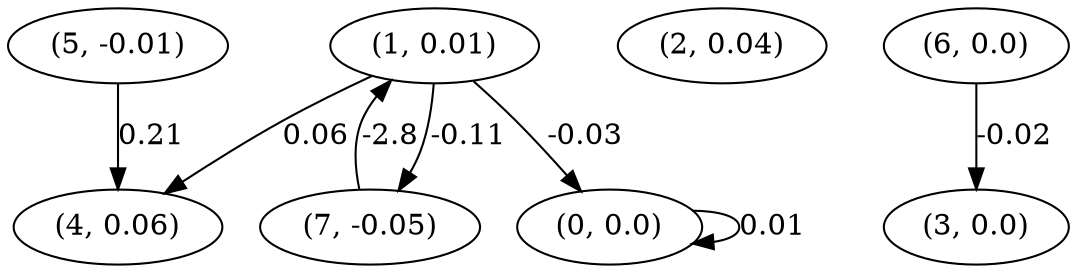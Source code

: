digraph {
    0 [ label = "(0, 0.0)" ]
    1 [ label = "(1, 0.01)" ]
    2 [ label = "(2, 0.04)" ]
    3 [ label = "(3, 0.0)" ]
    4 [ label = "(4, 0.06)" ]
    5 [ label = "(5, -0.01)" ]
    6 [ label = "(6, 0.0)" ]
    7 [ label = "(7, -0.05)" ]
    0 -> 0 [ label = "0.01" ]
    1 -> 0 [ label = "-0.03" ]
    7 -> 1 [ label = "-2.8" ]
    6 -> 3 [ label = "-0.02" ]
    1 -> 4 [ label = "0.06" ]
    5 -> 4 [ label = "0.21" ]
    1 -> 7 [ label = "-0.11" ]
}

